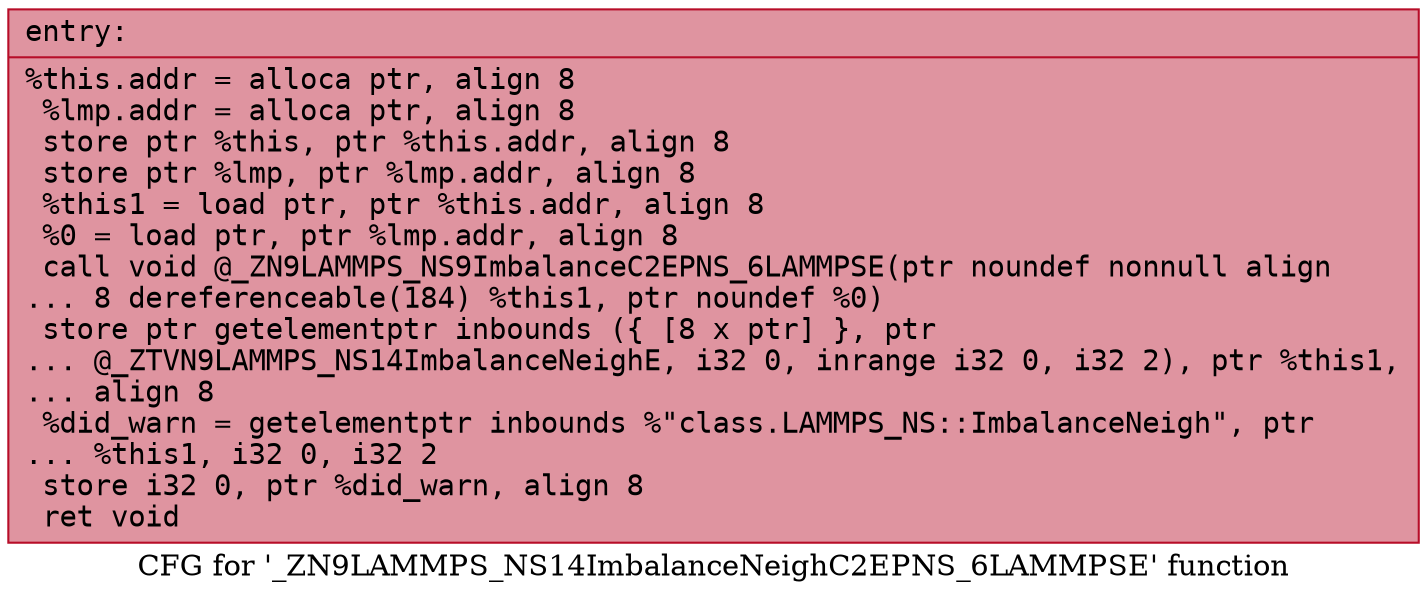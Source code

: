 digraph "CFG for '_ZN9LAMMPS_NS14ImbalanceNeighC2EPNS_6LAMMPSE' function" {
	label="CFG for '_ZN9LAMMPS_NS14ImbalanceNeighC2EPNS_6LAMMPSE' function";

	Node0x5570740cb2e0 [shape=record,color="#b70d28ff", style=filled, fillcolor="#b70d2870" fontname="Courier",label="{entry:\l|  %this.addr = alloca ptr, align 8\l  %lmp.addr = alloca ptr, align 8\l  store ptr %this, ptr %this.addr, align 8\l  store ptr %lmp, ptr %lmp.addr, align 8\l  %this1 = load ptr, ptr %this.addr, align 8\l  %0 = load ptr, ptr %lmp.addr, align 8\l  call void @_ZN9LAMMPS_NS9ImbalanceC2EPNS_6LAMMPSE(ptr noundef nonnull align\l... 8 dereferenceable(184) %this1, ptr noundef %0)\l  store ptr getelementptr inbounds (\{ [8 x ptr] \}, ptr\l... @_ZTVN9LAMMPS_NS14ImbalanceNeighE, i32 0, inrange i32 0, i32 2), ptr %this1,\l... align 8\l  %did_warn = getelementptr inbounds %\"class.LAMMPS_NS::ImbalanceNeigh\", ptr\l... %this1, i32 0, i32 2\l  store i32 0, ptr %did_warn, align 8\l  ret void\l}"];
}
